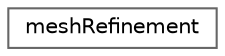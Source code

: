 digraph "Graphical Class Hierarchy"
{
 // LATEX_PDF_SIZE
  bgcolor="transparent";
  edge [fontname=Helvetica,fontsize=10,labelfontname=Helvetica,labelfontsize=10];
  node [fontname=Helvetica,fontsize=10,shape=box,height=0.2,width=0.4];
  rankdir="LR";
  Node0 [id="Node000000",label="meshRefinement",height=0.2,width=0.4,color="grey40", fillcolor="white", style="filled",URL="$classFoam_1_1meshRefinement.html",tooltip="Helper class which maintains intersections of (changing) mesh with (static) surfaces."];
}
